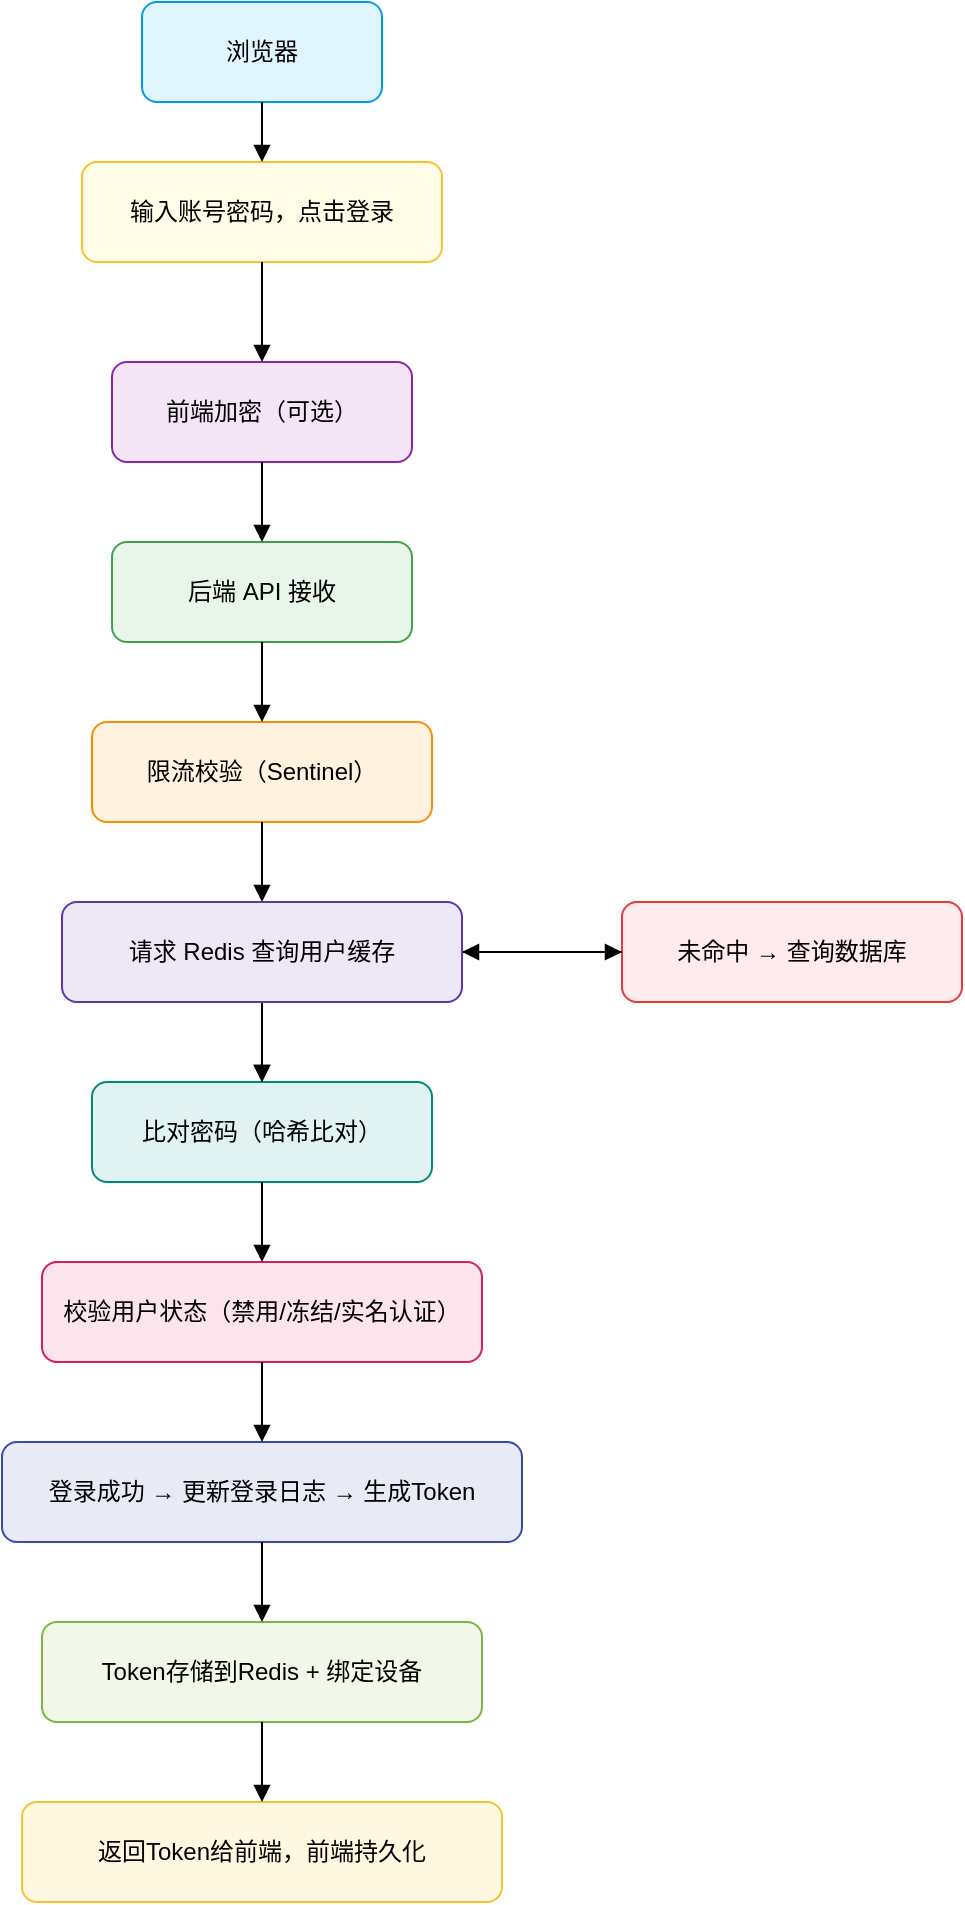 <mxfile version="26.2.15">
  <diagram name="登录流程" id="L8f_ptZAKg0kvK_c3Vta">
    <mxGraphModel dx="1393" dy="751" grid="1" gridSize="10" guides="1" tooltips="1" connect="1" arrows="1" fold="1" page="1" pageScale="1" pageWidth="827" pageHeight="1169" math="0" shadow="0">
      <root>
        <mxCell id="0" />
        <mxCell id="1" parent="0" />
        <mxCell id="441EStTuC9p1anpUuE3c-1" value="浏览器" style="rounded=1;whiteSpace=wrap;html=1;fillColor=#e1f5fe;strokeColor=#039be5;" vertex="1" parent="1">
          <mxGeometry x="130" y="60" width="120" height="50" as="geometry" />
        </mxCell>
        <mxCell id="441EStTuC9p1anpUuE3c-2" value="输入账号密码，点击登录" style="rounded=1;whiteSpace=wrap;html=1;fillColor=#fffde7;strokeColor=#fbc02d;" vertex="1" parent="1">
          <mxGeometry x="100" y="140" width="180" height="50" as="geometry" />
        </mxCell>
        <mxCell id="441EStTuC9p1anpUuE3c-3" value="前端加密（可选）" style="rounded=1;whiteSpace=wrap;html=1;fillColor=#f3e5f5;strokeColor=#8e24aa;" vertex="1" parent="1">
          <mxGeometry x="115" y="240" width="150" height="50" as="geometry" />
        </mxCell>
        <mxCell id="441EStTuC9p1anpUuE3c-4" value="后端 API 接收" style="rounded=1;whiteSpace=wrap;html=1;fillColor=#e8f5e9;strokeColor=#43a047;" vertex="1" parent="1">
          <mxGeometry x="115" y="330" width="150" height="50" as="geometry" />
        </mxCell>
        <mxCell id="441EStTuC9p1anpUuE3c-5" value="限流校验（Sentinel）" style="rounded=1;whiteSpace=wrap;html=1;fillColor=#fff3e0;strokeColor=#fb8c00;" vertex="1" parent="1">
          <mxGeometry x="105" y="420" width="170" height="50" as="geometry" />
        </mxCell>
        <mxCell id="441EStTuC9p1anpUuE3c-7" value="未命中 → 查询数据库" style="rounded=1;whiteSpace=wrap;html=1;fillColor=#ffebee;strokeColor=#e53935;" vertex="1" parent="1">
          <mxGeometry x="370" y="510" width="170" height="50" as="geometry" />
        </mxCell>
        <mxCell id="441EStTuC9p1anpUuE3c-8" value="比对密码（哈希比对）" style="rounded=1;whiteSpace=wrap;html=1;fillColor=#e0f2f1;strokeColor=#00897b;" vertex="1" parent="1">
          <mxGeometry x="105" y="600" width="170" height="50" as="geometry" />
        </mxCell>
        <mxCell id="441EStTuC9p1anpUuE3c-9" value="校验用户状态（禁用/冻结/实名认证）" style="rounded=1;whiteSpace=wrap;html=1;fillColor=#fce4ec;strokeColor=#d81b60;" vertex="1" parent="1">
          <mxGeometry x="80" y="690" width="220" height="50" as="geometry" />
        </mxCell>
        <mxCell id="441EStTuC9p1anpUuE3c-10" value="登录成功 → 更新登录日志 → 生成Token" style="rounded=1;whiteSpace=wrap;html=1;fillColor=#e8eaf6;strokeColor=#3949ab;" vertex="1" parent="1">
          <mxGeometry x="60" y="780" width="260" height="50" as="geometry" />
        </mxCell>
        <mxCell id="441EStTuC9p1anpUuE3c-11" value="Token存储到Redis + 绑定设备" style="rounded=1;whiteSpace=wrap;html=1;fillColor=#f1f8e9;strokeColor=#7cb342;" vertex="1" parent="1">
          <mxGeometry x="80" y="870" width="220" height="50" as="geometry" />
        </mxCell>
        <mxCell id="441EStTuC9p1anpUuE3c-12" value="返回Token给前端，前端持久化" style="rounded=1;whiteSpace=wrap;html=1;fillColor=#fff8e1;strokeColor=#fbc02d;" vertex="1" parent="1">
          <mxGeometry x="70" y="960" width="240" height="50" as="geometry" />
        </mxCell>
        <mxCell id="441EStTuC9p1anpUuE3c-13" style="edgeStyle=orthogonalEdgeStyle;rounded=0;orthogonalLoop=1;jettySize=auto;html=1;endArrow=block;endFill=1;" edge="1" parent="1" source="441EStTuC9p1anpUuE3c-1" target="441EStTuC9p1anpUuE3c-2">
          <mxGeometry relative="1" as="geometry" />
        </mxCell>
        <mxCell id="441EStTuC9p1anpUuE3c-14" style="edgeStyle=orthogonalEdgeStyle;rounded=0;orthogonalLoop=1;jettySize=auto;html=1;endArrow=block;endFill=1;" edge="1" parent="1" source="441EStTuC9p1anpUuE3c-2" target="441EStTuC9p1anpUuE3c-3">
          <mxGeometry relative="1" as="geometry" />
        </mxCell>
        <mxCell id="441EStTuC9p1anpUuE3c-15" style="edgeStyle=orthogonalEdgeStyle;rounded=0;orthogonalLoop=1;jettySize=auto;html=1;endArrow=block;endFill=1;" edge="1" parent="1" source="441EStTuC9p1anpUuE3c-3" target="441EStTuC9p1anpUuE3c-4">
          <mxGeometry relative="1" as="geometry" />
        </mxCell>
        <mxCell id="441EStTuC9p1anpUuE3c-16" style="edgeStyle=orthogonalEdgeStyle;rounded=0;orthogonalLoop=1;jettySize=auto;html=1;endArrow=block;endFill=1;" edge="1" parent="1" source="441EStTuC9p1anpUuE3c-4" target="441EStTuC9p1anpUuE3c-5">
          <mxGeometry relative="1" as="geometry" />
        </mxCell>
        <mxCell id="441EStTuC9p1anpUuE3c-17" style="edgeStyle=orthogonalEdgeStyle;rounded=0;orthogonalLoop=1;jettySize=auto;html=1;endArrow=block;endFill=1;" edge="1" parent="1" source="441EStTuC9p1anpUuE3c-5" target="441EStTuC9p1anpUuE3c-6">
          <mxGeometry relative="1" as="geometry" />
        </mxCell>
        <mxCell id="441EStTuC9p1anpUuE3c-18" style="edgeStyle=orthogonalEdgeStyle;rounded=0;orthogonalLoop=1;jettySize=auto;html=1;endArrow=block;endFill=1;" edge="1" parent="1" source="441EStTuC9p1anpUuE3c-6" target="441EStTuC9p1anpUuE3c-7">
          <mxGeometry relative="1" as="geometry">
            <mxPoint x="230" y="535" as="targetPoint" />
          </mxGeometry>
        </mxCell>
        <mxCell id="441EStTuC9p1anpUuE3c-19" style="edgeStyle=orthogonalEdgeStyle;rounded=0;orthogonalLoop=1;jettySize=auto;html=1;endArrow=block;endFill=1;" edge="1" parent="1" source="441EStTuC9p1anpUuE3c-6" target="441EStTuC9p1anpUuE3c-8">
          <mxGeometry relative="1" as="geometry" />
        </mxCell>
        <mxCell id="441EStTuC9p1anpUuE3c-20" style="edgeStyle=orthogonalEdgeStyle;rounded=0;orthogonalLoop=1;jettySize=auto;html=1;endArrow=block;endFill=1;" edge="1" parent="1" source="441EStTuC9p1anpUuE3c-6" target="441EStTuC9p1anpUuE3c-8">
          <mxGeometry relative="1" as="geometry" />
        </mxCell>
        <mxCell id="441EStTuC9p1anpUuE3c-21" style="edgeStyle=orthogonalEdgeStyle;rounded=0;orthogonalLoop=1;jettySize=auto;html=1;endArrow=block;endFill=1;" edge="1" parent="1" source="441EStTuC9p1anpUuE3c-8" target="441EStTuC9p1anpUuE3c-9">
          <mxGeometry relative="1" as="geometry" />
        </mxCell>
        <mxCell id="441EStTuC9p1anpUuE3c-22" style="edgeStyle=orthogonalEdgeStyle;rounded=0;orthogonalLoop=1;jettySize=auto;html=1;endArrow=block;endFill=1;" edge="1" parent="1" source="441EStTuC9p1anpUuE3c-9" target="441EStTuC9p1anpUuE3c-10">
          <mxGeometry relative="1" as="geometry" />
        </mxCell>
        <mxCell id="441EStTuC9p1anpUuE3c-23" style="edgeStyle=orthogonalEdgeStyle;rounded=0;orthogonalLoop=1;jettySize=auto;html=1;endArrow=block;endFill=1;" edge="1" parent="1" source="441EStTuC9p1anpUuE3c-10" target="441EStTuC9p1anpUuE3c-11">
          <mxGeometry relative="1" as="geometry" />
        </mxCell>
        <mxCell id="441EStTuC9p1anpUuE3c-24" style="edgeStyle=orthogonalEdgeStyle;rounded=0;orthogonalLoop=1;jettySize=auto;html=1;endArrow=block;endFill=1;" edge="1" parent="1" source="441EStTuC9p1anpUuE3c-11" target="441EStTuC9p1anpUuE3c-12">
          <mxGeometry relative="1" as="geometry" />
        </mxCell>
        <mxCell id="441EStTuC9p1anpUuE3c-25" value="" style="edgeStyle=orthogonalEdgeStyle;rounded=0;orthogonalLoop=1;jettySize=auto;html=1;endArrow=block;endFill=1;" edge="1" parent="1" source="441EStTuC9p1anpUuE3c-7" target="441EStTuC9p1anpUuE3c-6">
          <mxGeometry relative="1" as="geometry">
            <mxPoint x="370" y="535" as="sourcePoint" />
            <mxPoint x="190" y="600" as="targetPoint" />
          </mxGeometry>
        </mxCell>
        <mxCell id="441EStTuC9p1anpUuE3c-6" value="请求 Redis 查询用户缓存" style="rounded=1;whiteSpace=wrap;html=1;fillColor=#ede7f6;strokeColor=#5e35b1;" vertex="1" parent="1">
          <mxGeometry x="90" y="510" width="200" height="50" as="geometry" />
        </mxCell>
      </root>
    </mxGraphModel>
  </diagram>
</mxfile>

